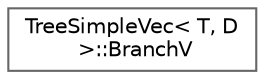 digraph "Graphical Class Hierarchy"
{
 // LATEX_PDF_SIZE
  bgcolor="transparent";
  edge [fontname=Helvetica,fontsize=10,labelfontname=Helvetica,labelfontsize=10];
  node [fontname=Helvetica,fontsize=10,shape=box,height=0.2,width=0.4];
  rankdir="LR";
  Node0 [id="Node000000",label="TreeSimpleVec\< T, D\l \>::BranchV",height=0.2,width=0.4,color="grey40", fillcolor="white", style="filled",URL="$struct_tree_simple_vec_1_1_branch_v.html",tooltip="Box representing a branch in a tree. It has four children. Used in TreeNBStruct which is used in Tree..."];
}
